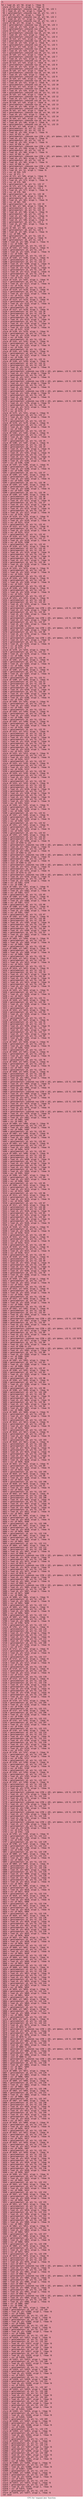 digraph "CFG for 'expand_key' function" {
	label="CFG for 'expand_key' function";

	Node0x214924a0 [shape=record,color="#b70d28ff", style=filled, fillcolor="#b70d2870" fontname="Courier",label="{2:\l|  %3 = load i8, ptr %0, align 1, !tbaa !6\l  store i8 %3, ptr %1, align 1, !tbaa !6\l  %4 = getelementptr inbounds nuw i8, ptr %0, i32 1\l  %5 = load i8, ptr %4, align 1, !tbaa !6\l  %6 = getelementptr inbounds nuw i8, ptr %1, i32 1\l  store i8 %5, ptr %6, align 1, !tbaa !6\l  %7 = getelementptr inbounds nuw i8, ptr %0, i32 2\l  %8 = load i8, ptr %7, align 1, !tbaa !6\l  %9 = getelementptr inbounds nuw i8, ptr %1, i32 2\l  store i8 %8, ptr %9, align 1, !tbaa !6\l  %10 = getelementptr inbounds nuw i8, ptr %0, i32 3\l  %11 = load i8, ptr %10, align 1, !tbaa !6\l  %12 = getelementptr inbounds nuw i8, ptr %1, i32 3\l  store i8 %11, ptr %12, align 1, !tbaa !6\l  %13 = getelementptr inbounds nuw i8, ptr %0, i32 4\l  %14 = load i8, ptr %13, align 1, !tbaa !6\l  %15 = getelementptr inbounds nuw i8, ptr %1, i32 4\l  store i8 %14, ptr %15, align 1, !tbaa !6\l  %16 = getelementptr inbounds nuw i8, ptr %0, i32 5\l  %17 = load i8, ptr %16, align 1, !tbaa !6\l  %18 = getelementptr inbounds nuw i8, ptr %1, i32 5\l  store i8 %17, ptr %18, align 1, !tbaa !6\l  %19 = getelementptr inbounds nuw i8, ptr %0, i32 6\l  %20 = load i8, ptr %19, align 1, !tbaa !6\l  %21 = getelementptr inbounds nuw i8, ptr %1, i32 6\l  store i8 %20, ptr %21, align 1, !tbaa !6\l  %22 = getelementptr inbounds nuw i8, ptr %0, i32 7\l  %23 = load i8, ptr %22, align 1, !tbaa !6\l  %24 = getelementptr inbounds nuw i8, ptr %1, i32 7\l  store i8 %23, ptr %24, align 1, !tbaa !6\l  %25 = getelementptr inbounds nuw i8, ptr %0, i32 8\l  %26 = load i8, ptr %25, align 1, !tbaa !6\l  %27 = getelementptr inbounds nuw i8, ptr %1, i32 8\l  store i8 %26, ptr %27, align 1, !tbaa !6\l  %28 = getelementptr inbounds nuw i8, ptr %0, i32 9\l  %29 = load i8, ptr %28, align 1, !tbaa !6\l  %30 = getelementptr inbounds nuw i8, ptr %1, i32 9\l  store i8 %29, ptr %30, align 1, !tbaa !6\l  %31 = getelementptr inbounds nuw i8, ptr %0, i32 10\l  %32 = load i8, ptr %31, align 1, !tbaa !6\l  %33 = getelementptr inbounds nuw i8, ptr %1, i32 10\l  store i8 %32, ptr %33, align 1, !tbaa !6\l  %34 = getelementptr inbounds nuw i8, ptr %0, i32 11\l  %35 = load i8, ptr %34, align 1, !tbaa !6\l  %36 = getelementptr inbounds nuw i8, ptr %1, i32 11\l  store i8 %35, ptr %36, align 1, !tbaa !6\l  %37 = getelementptr inbounds nuw i8, ptr %0, i32 12\l  %38 = load i8, ptr %37, align 1, !tbaa !6\l  %39 = getelementptr inbounds nuw i8, ptr %1, i32 12\l  store i8 %38, ptr %39, align 1, !tbaa !6\l  %40 = getelementptr inbounds nuw i8, ptr %0, i32 13\l  %41 = load i8, ptr %40, align 1, !tbaa !6\l  %42 = getelementptr inbounds nuw i8, ptr %1, i32 13\l  store i8 %41, ptr %42, align 1, !tbaa !6\l  %43 = getelementptr inbounds nuw i8, ptr %0, i32 14\l  %44 = load i8, ptr %43, align 1, !tbaa !6\l  %45 = getelementptr inbounds nuw i8, ptr %1, i32 14\l  store i8 %44, ptr %45, align 1, !tbaa !6\l  %46 = getelementptr inbounds nuw i8, ptr %0, i32 15\l  %47 = load i8, ptr %46, align 1, !tbaa !6\l  %48 = getelementptr inbounds nuw i8, ptr %1, i32 15\l  store i8 %47, ptr %48, align 1, !tbaa !6\l  %49 = getelementptr i8, ptr %1, i32 16\l  %50 = getelementptr i8, ptr %1, i32 13\l  %51 = load i8, ptr %50, align 1, !tbaa !6\l  %52 = zext i8 %51 to i32\l  %53 = getelementptr inbounds nuw [256 x i8], ptr @sbox, i32 0, i32 %52\l  %54 = load i8, ptr %53, align 1, !tbaa !6\l  %55 = getelementptr i8, ptr %1, i32 12\l  %56 = load i8, ptr %55, align 1, !tbaa !6\l  %57 = zext i8 %56 to i32\l  %58 = getelementptr inbounds nuw [256 x i8], ptr @sbox, i32 0, i32 %57\l  %59 = load i8, ptr %58, align 1, !tbaa !6\l  %60 = getelementptr i8, ptr %1, i32 15\l  %61 = load i8, ptr %60, align 1, !tbaa !6\l  %62 = zext i8 %61 to i32\l  %63 = getelementptr inbounds nuw [256 x i8], ptr @sbox, i32 0, i32 %62\l  %64 = load i8, ptr %63, align 1, !tbaa !6\l  %65 = getelementptr i8, ptr %1, i32 14\l  %66 = load i8, ptr %65, align 1, !tbaa !6\l  %67 = zext i8 %66 to i32\l  %68 = getelementptr inbounds nuw [256 x i8], ptr @sbox, i32 0, i32 %67\l  %69 = load i8, ptr %68, align 1, !tbaa !6\l  %70 = load i8, ptr %1, align 1, !tbaa !6\l  %71 = xor i8 %54, %70\l  %72 = xor i8 %71, 1\l  store i8 %72, ptr %49, align 1, !tbaa !6\l  %73 = getelementptr i8, ptr %1, i32 1\l  %74 = load i8, ptr %73, align 1, !tbaa !6\l  %75 = xor i8 %74, %69\l  %76 = getelementptr i8, ptr %1, i32 17\l  store i8 %75, ptr %76, align 1, !tbaa !6\l  %77 = getelementptr i8, ptr %1, i32 2\l  %78 = load i8, ptr %77, align 1, !tbaa !6\l  %79 = xor i8 %78, %64\l  %80 = getelementptr i8, ptr %1, i32 18\l  store i8 %79, ptr %80, align 1, !tbaa !6\l  %81 = getelementptr i8, ptr %1, i32 3\l  %82 = load i8, ptr %81, align 1, !tbaa !6\l  %83 = xor i8 %82, %59\l  %84 = getelementptr i8, ptr %1, i32 19\l  store i8 %83, ptr %84, align 1, !tbaa !6\l  %85 = getelementptr i8, ptr %1, i32 20\l  %86 = getelementptr i8, ptr %1, i32 18\l  %87 = load i8, ptr %86, align 1, !tbaa !6\l  %88 = getelementptr i8, ptr %1, i32 17\l  %89 = load i8, ptr %88, align 1, !tbaa !6\l  %90 = getelementptr i8, ptr %1, i32 16\l  %91 = load i8, ptr %90, align 1, !tbaa !6\l  %92 = getelementptr i8, ptr %1, i32 4\l  %93 = load i8, ptr %92, align 1, !tbaa !6\l  %94 = xor i8 %93, %91\l  store i8 %94, ptr %85, align 1, !tbaa !6\l  %95 = getelementptr i8, ptr %1, i32 5\l  %96 = load i8, ptr %95, align 1, !tbaa !6\l  %97 = xor i8 %96, %89\l  %98 = getelementptr i8, ptr %1, i32 21\l  store i8 %97, ptr %98, align 1, !tbaa !6\l  %99 = getelementptr i8, ptr %1, i32 6\l  %100 = load i8, ptr %99, align 1, !tbaa !6\l  %101 = xor i8 %100, %87\l  %102 = getelementptr i8, ptr %1, i32 22\l  store i8 %101, ptr %102, align 1, !tbaa !6\l  %103 = getelementptr i8, ptr %1, i32 7\l  %104 = load i8, ptr %103, align 1, !tbaa !6\l  %105 = xor i8 %104, %83\l  %106 = getelementptr i8, ptr %1, i32 23\l  store i8 %105, ptr %106, align 1, !tbaa !6\l  %107 = getelementptr i8, ptr %1, i32 24\l  %108 = getelementptr i8, ptr %1, i32 22\l  %109 = load i8, ptr %108, align 1, !tbaa !6\l  %110 = getelementptr i8, ptr %1, i32 21\l  %111 = load i8, ptr %110, align 1, !tbaa !6\l  %112 = getelementptr i8, ptr %1, i32 20\l  %113 = load i8, ptr %112, align 1, !tbaa !6\l  %114 = getelementptr i8, ptr %1, i32 8\l  %115 = load i8, ptr %114, align 1, !tbaa !6\l  %116 = xor i8 %115, %113\l  store i8 %116, ptr %107, align 1, !tbaa !6\l  %117 = getelementptr i8, ptr %1, i32 9\l  %118 = load i8, ptr %117, align 1, !tbaa !6\l  %119 = xor i8 %118, %111\l  %120 = getelementptr i8, ptr %1, i32 25\l  store i8 %119, ptr %120, align 1, !tbaa !6\l  %121 = getelementptr i8, ptr %1, i32 10\l  %122 = load i8, ptr %121, align 1, !tbaa !6\l  %123 = xor i8 %122, %109\l  %124 = getelementptr i8, ptr %1, i32 26\l  store i8 %123, ptr %124, align 1, !tbaa !6\l  %125 = getelementptr i8, ptr %1, i32 11\l  %126 = load i8, ptr %125, align 1, !tbaa !6\l  %127 = xor i8 %126, %105\l  %128 = getelementptr i8, ptr %1, i32 27\l  store i8 %127, ptr %128, align 1, !tbaa !6\l  %129 = getelementptr i8, ptr %1, i32 28\l  %130 = getelementptr i8, ptr %1, i32 26\l  %131 = load i8, ptr %130, align 1, !tbaa !6\l  %132 = getelementptr i8, ptr %1, i32 25\l  %133 = load i8, ptr %132, align 1, !tbaa !6\l  %134 = getelementptr i8, ptr %1, i32 24\l  %135 = load i8, ptr %134, align 1, !tbaa !6\l  %136 = getelementptr i8, ptr %1, i32 12\l  %137 = load i8, ptr %136, align 1, !tbaa !6\l  %138 = xor i8 %137, %135\l  store i8 %138, ptr %129, align 1, !tbaa !6\l  %139 = getelementptr i8, ptr %1, i32 13\l  %140 = load i8, ptr %139, align 1, !tbaa !6\l  %141 = xor i8 %140, %133\l  %142 = getelementptr i8, ptr %1, i32 29\l  store i8 %141, ptr %142, align 1, !tbaa !6\l  %143 = getelementptr i8, ptr %1, i32 14\l  %144 = load i8, ptr %143, align 1, !tbaa !6\l  %145 = xor i8 %144, %131\l  %146 = getelementptr i8, ptr %1, i32 30\l  store i8 %145, ptr %146, align 1, !tbaa !6\l  %147 = getelementptr i8, ptr %1, i32 15\l  %148 = load i8, ptr %147, align 1, !tbaa !6\l  %149 = xor i8 %148, %127\l  %150 = getelementptr i8, ptr %1, i32 31\l  store i8 %149, ptr %150, align 1, !tbaa !6\l  %151 = getelementptr i8, ptr %1, i32 32\l  %152 = getelementptr i8, ptr %1, i32 29\l  %153 = load i8, ptr %152, align 1, !tbaa !6\l  %154 = zext i8 %153 to i32\l  %155 = getelementptr inbounds nuw [256 x i8], ptr @sbox, i32 0, i32 %154\l  %156 = load i8, ptr %155, align 1, !tbaa !6\l  %157 = getelementptr i8, ptr %1, i32 28\l  %158 = load i8, ptr %157, align 1, !tbaa !6\l  %159 = zext i8 %158 to i32\l  %160 = getelementptr inbounds nuw [256 x i8], ptr @sbox, i32 0, i32 %159\l  %161 = load i8, ptr %160, align 1, !tbaa !6\l  %162 = getelementptr i8, ptr %1, i32 31\l  %163 = load i8, ptr %162, align 1, !tbaa !6\l  %164 = zext i8 %163 to i32\l  %165 = getelementptr inbounds nuw [256 x i8], ptr @sbox, i32 0, i32 %164\l  %166 = load i8, ptr %165, align 1, !tbaa !6\l  %167 = getelementptr i8, ptr %1, i32 30\l  %168 = load i8, ptr %167, align 1, !tbaa !6\l  %169 = zext i8 %168 to i32\l  %170 = getelementptr inbounds nuw [256 x i8], ptr @sbox, i32 0, i32 %169\l  %171 = load i8, ptr %170, align 1, !tbaa !6\l  %172 = getelementptr i8, ptr %1, i32 16\l  %173 = load i8, ptr %172, align 1, !tbaa !6\l  %174 = xor i8 %156, %173\l  %175 = xor i8 %174, 2\l  store i8 %175, ptr %151, align 1, !tbaa !6\l  %176 = getelementptr i8, ptr %1, i32 17\l  %177 = load i8, ptr %176, align 1, !tbaa !6\l  %178 = xor i8 %177, %171\l  %179 = getelementptr i8, ptr %1, i32 33\l  store i8 %178, ptr %179, align 1, !tbaa !6\l  %180 = getelementptr i8, ptr %1, i32 18\l  %181 = load i8, ptr %180, align 1, !tbaa !6\l  %182 = xor i8 %181, %166\l  %183 = getelementptr i8, ptr %1, i32 34\l  store i8 %182, ptr %183, align 1, !tbaa !6\l  %184 = getelementptr i8, ptr %1, i32 19\l  %185 = load i8, ptr %184, align 1, !tbaa !6\l  %186 = xor i8 %185, %161\l  %187 = getelementptr i8, ptr %1, i32 35\l  store i8 %186, ptr %187, align 1, !tbaa !6\l  %188 = getelementptr i8, ptr %1, i32 36\l  %189 = getelementptr i8, ptr %1, i32 34\l  %190 = load i8, ptr %189, align 1, !tbaa !6\l  %191 = getelementptr i8, ptr %1, i32 33\l  %192 = load i8, ptr %191, align 1, !tbaa !6\l  %193 = getelementptr i8, ptr %1, i32 32\l  %194 = load i8, ptr %193, align 1, !tbaa !6\l  %195 = getelementptr i8, ptr %1, i32 20\l  %196 = load i8, ptr %195, align 1, !tbaa !6\l  %197 = xor i8 %196, %194\l  store i8 %197, ptr %188, align 1, !tbaa !6\l  %198 = getelementptr i8, ptr %1, i32 21\l  %199 = load i8, ptr %198, align 1, !tbaa !6\l  %200 = xor i8 %199, %192\l  %201 = getelementptr i8, ptr %1, i32 37\l  store i8 %200, ptr %201, align 1, !tbaa !6\l  %202 = getelementptr i8, ptr %1, i32 22\l  %203 = load i8, ptr %202, align 1, !tbaa !6\l  %204 = xor i8 %203, %190\l  %205 = getelementptr i8, ptr %1, i32 38\l  store i8 %204, ptr %205, align 1, !tbaa !6\l  %206 = getelementptr i8, ptr %1, i32 23\l  %207 = load i8, ptr %206, align 1, !tbaa !6\l  %208 = xor i8 %207, %186\l  %209 = getelementptr i8, ptr %1, i32 39\l  store i8 %208, ptr %209, align 1, !tbaa !6\l  %210 = getelementptr i8, ptr %1, i32 40\l  %211 = getelementptr i8, ptr %1, i32 38\l  %212 = load i8, ptr %211, align 1, !tbaa !6\l  %213 = getelementptr i8, ptr %1, i32 37\l  %214 = load i8, ptr %213, align 1, !tbaa !6\l  %215 = getelementptr i8, ptr %1, i32 36\l  %216 = load i8, ptr %215, align 1, !tbaa !6\l  %217 = getelementptr i8, ptr %1, i32 24\l  %218 = load i8, ptr %217, align 1, !tbaa !6\l  %219 = xor i8 %218, %216\l  store i8 %219, ptr %210, align 1, !tbaa !6\l  %220 = getelementptr i8, ptr %1, i32 25\l  %221 = load i8, ptr %220, align 1, !tbaa !6\l  %222 = xor i8 %221, %214\l  %223 = getelementptr i8, ptr %1, i32 41\l  store i8 %222, ptr %223, align 1, !tbaa !6\l  %224 = getelementptr i8, ptr %1, i32 26\l  %225 = load i8, ptr %224, align 1, !tbaa !6\l  %226 = xor i8 %225, %212\l  %227 = getelementptr i8, ptr %1, i32 42\l  store i8 %226, ptr %227, align 1, !tbaa !6\l  %228 = getelementptr i8, ptr %1, i32 27\l  %229 = load i8, ptr %228, align 1, !tbaa !6\l  %230 = xor i8 %229, %208\l  %231 = getelementptr i8, ptr %1, i32 43\l  store i8 %230, ptr %231, align 1, !tbaa !6\l  %232 = getelementptr i8, ptr %1, i32 44\l  %233 = getelementptr i8, ptr %1, i32 42\l  %234 = load i8, ptr %233, align 1, !tbaa !6\l  %235 = getelementptr i8, ptr %1, i32 41\l  %236 = load i8, ptr %235, align 1, !tbaa !6\l  %237 = getelementptr i8, ptr %1, i32 40\l  %238 = load i8, ptr %237, align 1, !tbaa !6\l  %239 = getelementptr i8, ptr %1, i32 28\l  %240 = load i8, ptr %239, align 1, !tbaa !6\l  %241 = xor i8 %240, %238\l  store i8 %241, ptr %232, align 1, !tbaa !6\l  %242 = getelementptr i8, ptr %1, i32 29\l  %243 = load i8, ptr %242, align 1, !tbaa !6\l  %244 = xor i8 %243, %236\l  %245 = getelementptr i8, ptr %1, i32 45\l  store i8 %244, ptr %245, align 1, !tbaa !6\l  %246 = getelementptr i8, ptr %1, i32 30\l  %247 = load i8, ptr %246, align 1, !tbaa !6\l  %248 = xor i8 %247, %234\l  %249 = getelementptr i8, ptr %1, i32 46\l  store i8 %248, ptr %249, align 1, !tbaa !6\l  %250 = getelementptr i8, ptr %1, i32 31\l  %251 = load i8, ptr %250, align 1, !tbaa !6\l  %252 = xor i8 %251, %230\l  %253 = getelementptr i8, ptr %1, i32 47\l  store i8 %252, ptr %253, align 1, !tbaa !6\l  %254 = getelementptr i8, ptr %1, i32 48\l  %255 = getelementptr i8, ptr %1, i32 45\l  %256 = load i8, ptr %255, align 1, !tbaa !6\l  %257 = zext i8 %256 to i32\l  %258 = getelementptr inbounds nuw [256 x i8], ptr @sbox, i32 0, i32 %257\l  %259 = load i8, ptr %258, align 1, !tbaa !6\l  %260 = getelementptr i8, ptr %1, i32 44\l  %261 = load i8, ptr %260, align 1, !tbaa !6\l  %262 = zext i8 %261 to i32\l  %263 = getelementptr inbounds nuw [256 x i8], ptr @sbox, i32 0, i32 %262\l  %264 = load i8, ptr %263, align 1, !tbaa !6\l  %265 = getelementptr i8, ptr %1, i32 47\l  %266 = load i8, ptr %265, align 1, !tbaa !6\l  %267 = zext i8 %266 to i32\l  %268 = getelementptr inbounds nuw [256 x i8], ptr @sbox, i32 0, i32 %267\l  %269 = load i8, ptr %268, align 1, !tbaa !6\l  %270 = getelementptr i8, ptr %1, i32 46\l  %271 = load i8, ptr %270, align 1, !tbaa !6\l  %272 = zext i8 %271 to i32\l  %273 = getelementptr inbounds nuw [256 x i8], ptr @sbox, i32 0, i32 %272\l  %274 = load i8, ptr %273, align 1, !tbaa !6\l  %275 = getelementptr i8, ptr %1, i32 32\l  %276 = load i8, ptr %275, align 1, !tbaa !6\l  %277 = xor i8 %259, %276\l  %278 = xor i8 %277, 4\l  store i8 %278, ptr %254, align 1, !tbaa !6\l  %279 = getelementptr i8, ptr %1, i32 33\l  %280 = load i8, ptr %279, align 1, !tbaa !6\l  %281 = xor i8 %280, %274\l  %282 = getelementptr i8, ptr %1, i32 49\l  store i8 %281, ptr %282, align 1, !tbaa !6\l  %283 = getelementptr i8, ptr %1, i32 34\l  %284 = load i8, ptr %283, align 1, !tbaa !6\l  %285 = xor i8 %284, %269\l  %286 = getelementptr i8, ptr %1, i32 50\l  store i8 %285, ptr %286, align 1, !tbaa !6\l  %287 = getelementptr i8, ptr %1, i32 35\l  %288 = load i8, ptr %287, align 1, !tbaa !6\l  %289 = xor i8 %288, %264\l  %290 = getelementptr i8, ptr %1, i32 51\l  store i8 %289, ptr %290, align 1, !tbaa !6\l  %291 = getelementptr i8, ptr %1, i32 52\l  %292 = getelementptr i8, ptr %1, i32 50\l  %293 = load i8, ptr %292, align 1, !tbaa !6\l  %294 = getelementptr i8, ptr %1, i32 49\l  %295 = load i8, ptr %294, align 1, !tbaa !6\l  %296 = getelementptr i8, ptr %1, i32 48\l  %297 = load i8, ptr %296, align 1, !tbaa !6\l  %298 = getelementptr i8, ptr %1, i32 36\l  %299 = load i8, ptr %298, align 1, !tbaa !6\l  %300 = xor i8 %299, %297\l  store i8 %300, ptr %291, align 1, !tbaa !6\l  %301 = getelementptr i8, ptr %1, i32 37\l  %302 = load i8, ptr %301, align 1, !tbaa !6\l  %303 = xor i8 %302, %295\l  %304 = getelementptr i8, ptr %1, i32 53\l  store i8 %303, ptr %304, align 1, !tbaa !6\l  %305 = getelementptr i8, ptr %1, i32 38\l  %306 = load i8, ptr %305, align 1, !tbaa !6\l  %307 = xor i8 %306, %293\l  %308 = getelementptr i8, ptr %1, i32 54\l  store i8 %307, ptr %308, align 1, !tbaa !6\l  %309 = getelementptr i8, ptr %1, i32 39\l  %310 = load i8, ptr %309, align 1, !tbaa !6\l  %311 = xor i8 %310, %289\l  %312 = getelementptr i8, ptr %1, i32 55\l  store i8 %311, ptr %312, align 1, !tbaa !6\l  %313 = getelementptr i8, ptr %1, i32 56\l  %314 = getelementptr i8, ptr %1, i32 54\l  %315 = load i8, ptr %314, align 1, !tbaa !6\l  %316 = getelementptr i8, ptr %1, i32 53\l  %317 = load i8, ptr %316, align 1, !tbaa !6\l  %318 = getelementptr i8, ptr %1, i32 52\l  %319 = load i8, ptr %318, align 1, !tbaa !6\l  %320 = getelementptr i8, ptr %1, i32 40\l  %321 = load i8, ptr %320, align 1, !tbaa !6\l  %322 = xor i8 %321, %319\l  store i8 %322, ptr %313, align 1, !tbaa !6\l  %323 = getelementptr i8, ptr %1, i32 41\l  %324 = load i8, ptr %323, align 1, !tbaa !6\l  %325 = xor i8 %324, %317\l  %326 = getelementptr i8, ptr %1, i32 57\l  store i8 %325, ptr %326, align 1, !tbaa !6\l  %327 = getelementptr i8, ptr %1, i32 42\l  %328 = load i8, ptr %327, align 1, !tbaa !6\l  %329 = xor i8 %328, %315\l  %330 = getelementptr i8, ptr %1, i32 58\l  store i8 %329, ptr %330, align 1, !tbaa !6\l  %331 = getelementptr i8, ptr %1, i32 43\l  %332 = load i8, ptr %331, align 1, !tbaa !6\l  %333 = xor i8 %332, %311\l  %334 = getelementptr i8, ptr %1, i32 59\l  store i8 %333, ptr %334, align 1, !tbaa !6\l  %335 = getelementptr i8, ptr %1, i32 60\l  %336 = getelementptr i8, ptr %1, i32 58\l  %337 = load i8, ptr %336, align 1, !tbaa !6\l  %338 = getelementptr i8, ptr %1, i32 57\l  %339 = load i8, ptr %338, align 1, !tbaa !6\l  %340 = getelementptr i8, ptr %1, i32 56\l  %341 = load i8, ptr %340, align 1, !tbaa !6\l  %342 = getelementptr i8, ptr %1, i32 44\l  %343 = load i8, ptr %342, align 1, !tbaa !6\l  %344 = xor i8 %343, %341\l  store i8 %344, ptr %335, align 1, !tbaa !6\l  %345 = getelementptr i8, ptr %1, i32 45\l  %346 = load i8, ptr %345, align 1, !tbaa !6\l  %347 = xor i8 %346, %339\l  %348 = getelementptr i8, ptr %1, i32 61\l  store i8 %347, ptr %348, align 1, !tbaa !6\l  %349 = getelementptr i8, ptr %1, i32 46\l  %350 = load i8, ptr %349, align 1, !tbaa !6\l  %351 = xor i8 %350, %337\l  %352 = getelementptr i8, ptr %1, i32 62\l  store i8 %351, ptr %352, align 1, !tbaa !6\l  %353 = getelementptr i8, ptr %1, i32 47\l  %354 = load i8, ptr %353, align 1, !tbaa !6\l  %355 = xor i8 %354, %333\l  %356 = getelementptr i8, ptr %1, i32 63\l  store i8 %355, ptr %356, align 1, !tbaa !6\l  %357 = getelementptr i8, ptr %1, i32 64\l  %358 = getelementptr i8, ptr %1, i32 61\l  %359 = load i8, ptr %358, align 1, !tbaa !6\l  %360 = zext i8 %359 to i32\l  %361 = getelementptr inbounds nuw [256 x i8], ptr @sbox, i32 0, i32 %360\l  %362 = load i8, ptr %361, align 1, !tbaa !6\l  %363 = getelementptr i8, ptr %1, i32 60\l  %364 = load i8, ptr %363, align 1, !tbaa !6\l  %365 = zext i8 %364 to i32\l  %366 = getelementptr inbounds nuw [256 x i8], ptr @sbox, i32 0, i32 %365\l  %367 = load i8, ptr %366, align 1, !tbaa !6\l  %368 = getelementptr i8, ptr %1, i32 63\l  %369 = load i8, ptr %368, align 1, !tbaa !6\l  %370 = zext i8 %369 to i32\l  %371 = getelementptr inbounds nuw [256 x i8], ptr @sbox, i32 0, i32 %370\l  %372 = load i8, ptr %371, align 1, !tbaa !6\l  %373 = getelementptr i8, ptr %1, i32 62\l  %374 = load i8, ptr %373, align 1, !tbaa !6\l  %375 = zext i8 %374 to i32\l  %376 = getelementptr inbounds nuw [256 x i8], ptr @sbox, i32 0, i32 %375\l  %377 = load i8, ptr %376, align 1, !tbaa !6\l  %378 = getelementptr i8, ptr %1, i32 48\l  %379 = load i8, ptr %378, align 1, !tbaa !6\l  %380 = xor i8 %362, %379\l  %381 = xor i8 %380, 8\l  store i8 %381, ptr %357, align 1, !tbaa !6\l  %382 = getelementptr i8, ptr %1, i32 49\l  %383 = load i8, ptr %382, align 1, !tbaa !6\l  %384 = xor i8 %383, %377\l  %385 = getelementptr i8, ptr %1, i32 65\l  store i8 %384, ptr %385, align 1, !tbaa !6\l  %386 = getelementptr i8, ptr %1, i32 50\l  %387 = load i8, ptr %386, align 1, !tbaa !6\l  %388 = xor i8 %387, %372\l  %389 = getelementptr i8, ptr %1, i32 66\l  store i8 %388, ptr %389, align 1, !tbaa !6\l  %390 = getelementptr i8, ptr %1, i32 51\l  %391 = load i8, ptr %390, align 1, !tbaa !6\l  %392 = xor i8 %391, %367\l  %393 = getelementptr i8, ptr %1, i32 67\l  store i8 %392, ptr %393, align 1, !tbaa !6\l  %394 = getelementptr i8, ptr %1, i32 68\l  %395 = getelementptr i8, ptr %1, i32 66\l  %396 = load i8, ptr %395, align 1, !tbaa !6\l  %397 = getelementptr i8, ptr %1, i32 65\l  %398 = load i8, ptr %397, align 1, !tbaa !6\l  %399 = getelementptr i8, ptr %1, i32 64\l  %400 = load i8, ptr %399, align 1, !tbaa !6\l  %401 = getelementptr i8, ptr %1, i32 52\l  %402 = load i8, ptr %401, align 1, !tbaa !6\l  %403 = xor i8 %402, %400\l  store i8 %403, ptr %394, align 1, !tbaa !6\l  %404 = getelementptr i8, ptr %1, i32 53\l  %405 = load i8, ptr %404, align 1, !tbaa !6\l  %406 = xor i8 %405, %398\l  %407 = getelementptr i8, ptr %1, i32 69\l  store i8 %406, ptr %407, align 1, !tbaa !6\l  %408 = getelementptr i8, ptr %1, i32 54\l  %409 = load i8, ptr %408, align 1, !tbaa !6\l  %410 = xor i8 %409, %396\l  %411 = getelementptr i8, ptr %1, i32 70\l  store i8 %410, ptr %411, align 1, !tbaa !6\l  %412 = getelementptr i8, ptr %1, i32 55\l  %413 = load i8, ptr %412, align 1, !tbaa !6\l  %414 = xor i8 %413, %392\l  %415 = getelementptr i8, ptr %1, i32 71\l  store i8 %414, ptr %415, align 1, !tbaa !6\l  %416 = getelementptr i8, ptr %1, i32 72\l  %417 = getelementptr i8, ptr %1, i32 70\l  %418 = load i8, ptr %417, align 1, !tbaa !6\l  %419 = getelementptr i8, ptr %1, i32 69\l  %420 = load i8, ptr %419, align 1, !tbaa !6\l  %421 = getelementptr i8, ptr %1, i32 68\l  %422 = load i8, ptr %421, align 1, !tbaa !6\l  %423 = getelementptr i8, ptr %1, i32 56\l  %424 = load i8, ptr %423, align 1, !tbaa !6\l  %425 = xor i8 %424, %422\l  store i8 %425, ptr %416, align 1, !tbaa !6\l  %426 = getelementptr i8, ptr %1, i32 57\l  %427 = load i8, ptr %426, align 1, !tbaa !6\l  %428 = xor i8 %427, %420\l  %429 = getelementptr i8, ptr %1, i32 73\l  store i8 %428, ptr %429, align 1, !tbaa !6\l  %430 = getelementptr i8, ptr %1, i32 58\l  %431 = load i8, ptr %430, align 1, !tbaa !6\l  %432 = xor i8 %431, %418\l  %433 = getelementptr i8, ptr %1, i32 74\l  store i8 %432, ptr %433, align 1, !tbaa !6\l  %434 = getelementptr i8, ptr %1, i32 59\l  %435 = load i8, ptr %434, align 1, !tbaa !6\l  %436 = xor i8 %435, %414\l  %437 = getelementptr i8, ptr %1, i32 75\l  store i8 %436, ptr %437, align 1, !tbaa !6\l  %438 = getelementptr i8, ptr %1, i32 76\l  %439 = getelementptr i8, ptr %1, i32 74\l  %440 = load i8, ptr %439, align 1, !tbaa !6\l  %441 = getelementptr i8, ptr %1, i32 73\l  %442 = load i8, ptr %441, align 1, !tbaa !6\l  %443 = getelementptr i8, ptr %1, i32 72\l  %444 = load i8, ptr %443, align 1, !tbaa !6\l  %445 = getelementptr i8, ptr %1, i32 60\l  %446 = load i8, ptr %445, align 1, !tbaa !6\l  %447 = xor i8 %446, %444\l  store i8 %447, ptr %438, align 1, !tbaa !6\l  %448 = getelementptr i8, ptr %1, i32 61\l  %449 = load i8, ptr %448, align 1, !tbaa !6\l  %450 = xor i8 %449, %442\l  %451 = getelementptr i8, ptr %1, i32 77\l  store i8 %450, ptr %451, align 1, !tbaa !6\l  %452 = getelementptr i8, ptr %1, i32 62\l  %453 = load i8, ptr %452, align 1, !tbaa !6\l  %454 = xor i8 %453, %440\l  %455 = getelementptr i8, ptr %1, i32 78\l  store i8 %454, ptr %455, align 1, !tbaa !6\l  %456 = getelementptr i8, ptr %1, i32 63\l  %457 = load i8, ptr %456, align 1, !tbaa !6\l  %458 = xor i8 %457, %436\l  %459 = getelementptr i8, ptr %1, i32 79\l  store i8 %458, ptr %459, align 1, !tbaa !6\l  %460 = getelementptr i8, ptr %1, i32 80\l  %461 = getelementptr i8, ptr %1, i32 77\l  %462 = load i8, ptr %461, align 1, !tbaa !6\l  %463 = zext i8 %462 to i32\l  %464 = getelementptr inbounds nuw [256 x i8], ptr @sbox, i32 0, i32 %463\l  %465 = load i8, ptr %464, align 1, !tbaa !6\l  %466 = getelementptr i8, ptr %1, i32 76\l  %467 = load i8, ptr %466, align 1, !tbaa !6\l  %468 = zext i8 %467 to i32\l  %469 = getelementptr inbounds nuw [256 x i8], ptr @sbox, i32 0, i32 %468\l  %470 = load i8, ptr %469, align 1, !tbaa !6\l  %471 = getelementptr i8, ptr %1, i32 79\l  %472 = load i8, ptr %471, align 1, !tbaa !6\l  %473 = zext i8 %472 to i32\l  %474 = getelementptr inbounds nuw [256 x i8], ptr @sbox, i32 0, i32 %473\l  %475 = load i8, ptr %474, align 1, !tbaa !6\l  %476 = getelementptr i8, ptr %1, i32 78\l  %477 = load i8, ptr %476, align 1, !tbaa !6\l  %478 = zext i8 %477 to i32\l  %479 = getelementptr inbounds nuw [256 x i8], ptr @sbox, i32 0, i32 %478\l  %480 = load i8, ptr %479, align 1, !tbaa !6\l  %481 = getelementptr i8, ptr %1, i32 64\l  %482 = load i8, ptr %481, align 1, !tbaa !6\l  %483 = xor i8 %465, %482\l  %484 = xor i8 %483, 16\l  store i8 %484, ptr %460, align 1, !tbaa !6\l  %485 = getelementptr i8, ptr %1, i32 65\l  %486 = load i8, ptr %485, align 1, !tbaa !6\l  %487 = xor i8 %486, %480\l  %488 = getelementptr i8, ptr %1, i32 81\l  store i8 %487, ptr %488, align 1, !tbaa !6\l  %489 = getelementptr i8, ptr %1, i32 66\l  %490 = load i8, ptr %489, align 1, !tbaa !6\l  %491 = xor i8 %490, %475\l  %492 = getelementptr i8, ptr %1, i32 82\l  store i8 %491, ptr %492, align 1, !tbaa !6\l  %493 = getelementptr i8, ptr %1, i32 67\l  %494 = load i8, ptr %493, align 1, !tbaa !6\l  %495 = xor i8 %494, %470\l  %496 = getelementptr i8, ptr %1, i32 83\l  store i8 %495, ptr %496, align 1, !tbaa !6\l  %497 = getelementptr i8, ptr %1, i32 84\l  %498 = getelementptr i8, ptr %1, i32 82\l  %499 = load i8, ptr %498, align 1, !tbaa !6\l  %500 = getelementptr i8, ptr %1, i32 81\l  %501 = load i8, ptr %500, align 1, !tbaa !6\l  %502 = getelementptr i8, ptr %1, i32 80\l  %503 = load i8, ptr %502, align 1, !tbaa !6\l  %504 = getelementptr i8, ptr %1, i32 68\l  %505 = load i8, ptr %504, align 1, !tbaa !6\l  %506 = xor i8 %505, %503\l  store i8 %506, ptr %497, align 1, !tbaa !6\l  %507 = getelementptr i8, ptr %1, i32 69\l  %508 = load i8, ptr %507, align 1, !tbaa !6\l  %509 = xor i8 %508, %501\l  %510 = getelementptr i8, ptr %1, i32 85\l  store i8 %509, ptr %510, align 1, !tbaa !6\l  %511 = getelementptr i8, ptr %1, i32 70\l  %512 = load i8, ptr %511, align 1, !tbaa !6\l  %513 = xor i8 %512, %499\l  %514 = getelementptr i8, ptr %1, i32 86\l  store i8 %513, ptr %514, align 1, !tbaa !6\l  %515 = getelementptr i8, ptr %1, i32 71\l  %516 = load i8, ptr %515, align 1, !tbaa !6\l  %517 = xor i8 %516, %495\l  %518 = getelementptr i8, ptr %1, i32 87\l  store i8 %517, ptr %518, align 1, !tbaa !6\l  %519 = getelementptr i8, ptr %1, i32 88\l  %520 = getelementptr i8, ptr %1, i32 86\l  %521 = load i8, ptr %520, align 1, !tbaa !6\l  %522 = getelementptr i8, ptr %1, i32 85\l  %523 = load i8, ptr %522, align 1, !tbaa !6\l  %524 = getelementptr i8, ptr %1, i32 84\l  %525 = load i8, ptr %524, align 1, !tbaa !6\l  %526 = getelementptr i8, ptr %1, i32 72\l  %527 = load i8, ptr %526, align 1, !tbaa !6\l  %528 = xor i8 %527, %525\l  store i8 %528, ptr %519, align 1, !tbaa !6\l  %529 = getelementptr i8, ptr %1, i32 73\l  %530 = load i8, ptr %529, align 1, !tbaa !6\l  %531 = xor i8 %530, %523\l  %532 = getelementptr i8, ptr %1, i32 89\l  store i8 %531, ptr %532, align 1, !tbaa !6\l  %533 = getelementptr i8, ptr %1, i32 74\l  %534 = load i8, ptr %533, align 1, !tbaa !6\l  %535 = xor i8 %534, %521\l  %536 = getelementptr i8, ptr %1, i32 90\l  store i8 %535, ptr %536, align 1, !tbaa !6\l  %537 = getelementptr i8, ptr %1, i32 75\l  %538 = load i8, ptr %537, align 1, !tbaa !6\l  %539 = xor i8 %538, %517\l  %540 = getelementptr i8, ptr %1, i32 91\l  store i8 %539, ptr %540, align 1, !tbaa !6\l  %541 = getelementptr i8, ptr %1, i32 92\l  %542 = getelementptr i8, ptr %1, i32 90\l  %543 = load i8, ptr %542, align 1, !tbaa !6\l  %544 = getelementptr i8, ptr %1, i32 89\l  %545 = load i8, ptr %544, align 1, !tbaa !6\l  %546 = getelementptr i8, ptr %1, i32 88\l  %547 = load i8, ptr %546, align 1, !tbaa !6\l  %548 = getelementptr i8, ptr %1, i32 76\l  %549 = load i8, ptr %548, align 1, !tbaa !6\l  %550 = xor i8 %549, %547\l  store i8 %550, ptr %541, align 1, !tbaa !6\l  %551 = getelementptr i8, ptr %1, i32 77\l  %552 = load i8, ptr %551, align 1, !tbaa !6\l  %553 = xor i8 %552, %545\l  %554 = getelementptr i8, ptr %1, i32 93\l  store i8 %553, ptr %554, align 1, !tbaa !6\l  %555 = getelementptr i8, ptr %1, i32 78\l  %556 = load i8, ptr %555, align 1, !tbaa !6\l  %557 = xor i8 %556, %543\l  %558 = getelementptr i8, ptr %1, i32 94\l  store i8 %557, ptr %558, align 1, !tbaa !6\l  %559 = getelementptr i8, ptr %1, i32 79\l  %560 = load i8, ptr %559, align 1, !tbaa !6\l  %561 = xor i8 %560, %539\l  %562 = getelementptr i8, ptr %1, i32 95\l  store i8 %561, ptr %562, align 1, !tbaa !6\l  %563 = getelementptr i8, ptr %1, i32 96\l  %564 = getelementptr i8, ptr %1, i32 93\l  %565 = load i8, ptr %564, align 1, !tbaa !6\l  %566 = zext i8 %565 to i32\l  %567 = getelementptr inbounds nuw [256 x i8], ptr @sbox, i32 0, i32 %566\l  %568 = load i8, ptr %567, align 1, !tbaa !6\l  %569 = getelementptr i8, ptr %1, i32 92\l  %570 = load i8, ptr %569, align 1, !tbaa !6\l  %571 = zext i8 %570 to i32\l  %572 = getelementptr inbounds nuw [256 x i8], ptr @sbox, i32 0, i32 %571\l  %573 = load i8, ptr %572, align 1, !tbaa !6\l  %574 = getelementptr i8, ptr %1, i32 95\l  %575 = load i8, ptr %574, align 1, !tbaa !6\l  %576 = zext i8 %575 to i32\l  %577 = getelementptr inbounds nuw [256 x i8], ptr @sbox, i32 0, i32 %576\l  %578 = load i8, ptr %577, align 1, !tbaa !6\l  %579 = getelementptr i8, ptr %1, i32 94\l  %580 = load i8, ptr %579, align 1, !tbaa !6\l  %581 = zext i8 %580 to i32\l  %582 = getelementptr inbounds nuw [256 x i8], ptr @sbox, i32 0, i32 %581\l  %583 = load i8, ptr %582, align 1, !tbaa !6\l  %584 = getelementptr i8, ptr %1, i32 80\l  %585 = load i8, ptr %584, align 1, !tbaa !6\l  %586 = xor i8 %568, %585\l  %587 = xor i8 %586, 32\l  store i8 %587, ptr %563, align 1, !tbaa !6\l  %588 = getelementptr i8, ptr %1, i32 81\l  %589 = load i8, ptr %588, align 1, !tbaa !6\l  %590 = xor i8 %589, %583\l  %591 = getelementptr i8, ptr %1, i32 97\l  store i8 %590, ptr %591, align 1, !tbaa !6\l  %592 = getelementptr i8, ptr %1, i32 82\l  %593 = load i8, ptr %592, align 1, !tbaa !6\l  %594 = xor i8 %593, %578\l  %595 = getelementptr i8, ptr %1, i32 98\l  store i8 %594, ptr %595, align 1, !tbaa !6\l  %596 = getelementptr i8, ptr %1, i32 83\l  %597 = load i8, ptr %596, align 1, !tbaa !6\l  %598 = xor i8 %597, %573\l  %599 = getelementptr i8, ptr %1, i32 99\l  store i8 %598, ptr %599, align 1, !tbaa !6\l  %600 = getelementptr i8, ptr %1, i32 100\l  %601 = getelementptr i8, ptr %1, i32 98\l  %602 = load i8, ptr %601, align 1, !tbaa !6\l  %603 = getelementptr i8, ptr %1, i32 97\l  %604 = load i8, ptr %603, align 1, !tbaa !6\l  %605 = getelementptr i8, ptr %1, i32 96\l  %606 = load i8, ptr %605, align 1, !tbaa !6\l  %607 = getelementptr i8, ptr %1, i32 84\l  %608 = load i8, ptr %607, align 1, !tbaa !6\l  %609 = xor i8 %608, %606\l  store i8 %609, ptr %600, align 1, !tbaa !6\l  %610 = getelementptr i8, ptr %1, i32 85\l  %611 = load i8, ptr %610, align 1, !tbaa !6\l  %612 = xor i8 %611, %604\l  %613 = getelementptr i8, ptr %1, i32 101\l  store i8 %612, ptr %613, align 1, !tbaa !6\l  %614 = getelementptr i8, ptr %1, i32 86\l  %615 = load i8, ptr %614, align 1, !tbaa !6\l  %616 = xor i8 %615, %602\l  %617 = getelementptr i8, ptr %1, i32 102\l  store i8 %616, ptr %617, align 1, !tbaa !6\l  %618 = getelementptr i8, ptr %1, i32 87\l  %619 = load i8, ptr %618, align 1, !tbaa !6\l  %620 = xor i8 %619, %598\l  %621 = getelementptr i8, ptr %1, i32 103\l  store i8 %620, ptr %621, align 1, !tbaa !6\l  %622 = getelementptr i8, ptr %1, i32 104\l  %623 = getelementptr i8, ptr %1, i32 102\l  %624 = load i8, ptr %623, align 1, !tbaa !6\l  %625 = getelementptr i8, ptr %1, i32 101\l  %626 = load i8, ptr %625, align 1, !tbaa !6\l  %627 = getelementptr i8, ptr %1, i32 100\l  %628 = load i8, ptr %627, align 1, !tbaa !6\l  %629 = getelementptr i8, ptr %1, i32 88\l  %630 = load i8, ptr %629, align 1, !tbaa !6\l  %631 = xor i8 %630, %628\l  store i8 %631, ptr %622, align 1, !tbaa !6\l  %632 = getelementptr i8, ptr %1, i32 89\l  %633 = load i8, ptr %632, align 1, !tbaa !6\l  %634 = xor i8 %633, %626\l  %635 = getelementptr i8, ptr %1, i32 105\l  store i8 %634, ptr %635, align 1, !tbaa !6\l  %636 = getelementptr i8, ptr %1, i32 90\l  %637 = load i8, ptr %636, align 1, !tbaa !6\l  %638 = xor i8 %637, %624\l  %639 = getelementptr i8, ptr %1, i32 106\l  store i8 %638, ptr %639, align 1, !tbaa !6\l  %640 = getelementptr i8, ptr %1, i32 91\l  %641 = load i8, ptr %640, align 1, !tbaa !6\l  %642 = xor i8 %641, %620\l  %643 = getelementptr i8, ptr %1, i32 107\l  store i8 %642, ptr %643, align 1, !tbaa !6\l  %644 = getelementptr i8, ptr %1, i32 108\l  %645 = getelementptr i8, ptr %1, i32 106\l  %646 = load i8, ptr %645, align 1, !tbaa !6\l  %647 = getelementptr i8, ptr %1, i32 105\l  %648 = load i8, ptr %647, align 1, !tbaa !6\l  %649 = getelementptr i8, ptr %1, i32 104\l  %650 = load i8, ptr %649, align 1, !tbaa !6\l  %651 = getelementptr i8, ptr %1, i32 92\l  %652 = load i8, ptr %651, align 1, !tbaa !6\l  %653 = xor i8 %652, %650\l  store i8 %653, ptr %644, align 1, !tbaa !6\l  %654 = getelementptr i8, ptr %1, i32 93\l  %655 = load i8, ptr %654, align 1, !tbaa !6\l  %656 = xor i8 %655, %648\l  %657 = getelementptr i8, ptr %1, i32 109\l  store i8 %656, ptr %657, align 1, !tbaa !6\l  %658 = getelementptr i8, ptr %1, i32 94\l  %659 = load i8, ptr %658, align 1, !tbaa !6\l  %660 = xor i8 %659, %646\l  %661 = getelementptr i8, ptr %1, i32 110\l  store i8 %660, ptr %661, align 1, !tbaa !6\l  %662 = getelementptr i8, ptr %1, i32 95\l  %663 = load i8, ptr %662, align 1, !tbaa !6\l  %664 = xor i8 %663, %642\l  %665 = getelementptr i8, ptr %1, i32 111\l  store i8 %664, ptr %665, align 1, !tbaa !6\l  %666 = getelementptr i8, ptr %1, i32 112\l  %667 = getelementptr i8, ptr %1, i32 109\l  %668 = load i8, ptr %667, align 1, !tbaa !6\l  %669 = zext i8 %668 to i32\l  %670 = getelementptr inbounds nuw [256 x i8], ptr @sbox, i32 0, i32 %669\l  %671 = load i8, ptr %670, align 1, !tbaa !6\l  %672 = getelementptr i8, ptr %1, i32 108\l  %673 = load i8, ptr %672, align 1, !tbaa !6\l  %674 = zext i8 %673 to i32\l  %675 = getelementptr inbounds nuw [256 x i8], ptr @sbox, i32 0, i32 %674\l  %676 = load i8, ptr %675, align 1, !tbaa !6\l  %677 = getelementptr i8, ptr %1, i32 111\l  %678 = load i8, ptr %677, align 1, !tbaa !6\l  %679 = zext i8 %678 to i32\l  %680 = getelementptr inbounds nuw [256 x i8], ptr @sbox, i32 0, i32 %679\l  %681 = load i8, ptr %680, align 1, !tbaa !6\l  %682 = getelementptr i8, ptr %1, i32 110\l  %683 = load i8, ptr %682, align 1, !tbaa !6\l  %684 = zext i8 %683 to i32\l  %685 = getelementptr inbounds nuw [256 x i8], ptr @sbox, i32 0, i32 %684\l  %686 = load i8, ptr %685, align 1, !tbaa !6\l  %687 = getelementptr i8, ptr %1, i32 96\l  %688 = load i8, ptr %687, align 1, !tbaa !6\l  %689 = xor i8 %671, %688\l  %690 = xor i8 %689, 64\l  store i8 %690, ptr %666, align 1, !tbaa !6\l  %691 = getelementptr i8, ptr %1, i32 97\l  %692 = load i8, ptr %691, align 1, !tbaa !6\l  %693 = xor i8 %692, %686\l  %694 = getelementptr i8, ptr %1, i32 113\l  store i8 %693, ptr %694, align 1, !tbaa !6\l  %695 = getelementptr i8, ptr %1, i32 98\l  %696 = load i8, ptr %695, align 1, !tbaa !6\l  %697 = xor i8 %696, %681\l  %698 = getelementptr i8, ptr %1, i32 114\l  store i8 %697, ptr %698, align 1, !tbaa !6\l  %699 = getelementptr i8, ptr %1, i32 99\l  %700 = load i8, ptr %699, align 1, !tbaa !6\l  %701 = xor i8 %700, %676\l  %702 = getelementptr i8, ptr %1, i32 115\l  store i8 %701, ptr %702, align 1, !tbaa !6\l  %703 = getelementptr i8, ptr %1, i32 116\l  %704 = getelementptr i8, ptr %1, i32 114\l  %705 = load i8, ptr %704, align 1, !tbaa !6\l  %706 = getelementptr i8, ptr %1, i32 113\l  %707 = load i8, ptr %706, align 1, !tbaa !6\l  %708 = getelementptr i8, ptr %1, i32 112\l  %709 = load i8, ptr %708, align 1, !tbaa !6\l  %710 = getelementptr i8, ptr %1, i32 100\l  %711 = load i8, ptr %710, align 1, !tbaa !6\l  %712 = xor i8 %711, %709\l  store i8 %712, ptr %703, align 1, !tbaa !6\l  %713 = getelementptr i8, ptr %1, i32 101\l  %714 = load i8, ptr %713, align 1, !tbaa !6\l  %715 = xor i8 %714, %707\l  %716 = getelementptr i8, ptr %1, i32 117\l  store i8 %715, ptr %716, align 1, !tbaa !6\l  %717 = getelementptr i8, ptr %1, i32 102\l  %718 = load i8, ptr %717, align 1, !tbaa !6\l  %719 = xor i8 %718, %705\l  %720 = getelementptr i8, ptr %1, i32 118\l  store i8 %719, ptr %720, align 1, !tbaa !6\l  %721 = getelementptr i8, ptr %1, i32 103\l  %722 = load i8, ptr %721, align 1, !tbaa !6\l  %723 = xor i8 %722, %701\l  %724 = getelementptr i8, ptr %1, i32 119\l  store i8 %723, ptr %724, align 1, !tbaa !6\l  %725 = getelementptr i8, ptr %1, i32 120\l  %726 = getelementptr i8, ptr %1, i32 118\l  %727 = load i8, ptr %726, align 1, !tbaa !6\l  %728 = getelementptr i8, ptr %1, i32 117\l  %729 = load i8, ptr %728, align 1, !tbaa !6\l  %730 = getelementptr i8, ptr %1, i32 116\l  %731 = load i8, ptr %730, align 1, !tbaa !6\l  %732 = getelementptr i8, ptr %1, i32 104\l  %733 = load i8, ptr %732, align 1, !tbaa !6\l  %734 = xor i8 %733, %731\l  store i8 %734, ptr %725, align 1, !tbaa !6\l  %735 = getelementptr i8, ptr %1, i32 105\l  %736 = load i8, ptr %735, align 1, !tbaa !6\l  %737 = xor i8 %736, %729\l  %738 = getelementptr i8, ptr %1, i32 121\l  store i8 %737, ptr %738, align 1, !tbaa !6\l  %739 = getelementptr i8, ptr %1, i32 106\l  %740 = load i8, ptr %739, align 1, !tbaa !6\l  %741 = xor i8 %740, %727\l  %742 = getelementptr i8, ptr %1, i32 122\l  store i8 %741, ptr %742, align 1, !tbaa !6\l  %743 = getelementptr i8, ptr %1, i32 107\l  %744 = load i8, ptr %743, align 1, !tbaa !6\l  %745 = xor i8 %744, %723\l  %746 = getelementptr i8, ptr %1, i32 123\l  store i8 %745, ptr %746, align 1, !tbaa !6\l  %747 = getelementptr i8, ptr %1, i32 124\l  %748 = getelementptr i8, ptr %1, i32 122\l  %749 = load i8, ptr %748, align 1, !tbaa !6\l  %750 = getelementptr i8, ptr %1, i32 121\l  %751 = load i8, ptr %750, align 1, !tbaa !6\l  %752 = getelementptr i8, ptr %1, i32 120\l  %753 = load i8, ptr %752, align 1, !tbaa !6\l  %754 = getelementptr i8, ptr %1, i32 108\l  %755 = load i8, ptr %754, align 1, !tbaa !6\l  %756 = xor i8 %755, %753\l  store i8 %756, ptr %747, align 1, !tbaa !6\l  %757 = getelementptr i8, ptr %1, i32 109\l  %758 = load i8, ptr %757, align 1, !tbaa !6\l  %759 = xor i8 %758, %751\l  %760 = getelementptr i8, ptr %1, i32 125\l  store i8 %759, ptr %760, align 1, !tbaa !6\l  %761 = getelementptr i8, ptr %1, i32 110\l  %762 = load i8, ptr %761, align 1, !tbaa !6\l  %763 = xor i8 %762, %749\l  %764 = getelementptr i8, ptr %1, i32 126\l  store i8 %763, ptr %764, align 1, !tbaa !6\l  %765 = getelementptr i8, ptr %1, i32 111\l  %766 = load i8, ptr %765, align 1, !tbaa !6\l  %767 = xor i8 %766, %745\l  %768 = getelementptr i8, ptr %1, i32 127\l  store i8 %767, ptr %768, align 1, !tbaa !6\l  %769 = getelementptr i8, ptr %1, i32 128\l  %770 = getelementptr i8, ptr %1, i32 125\l  %771 = load i8, ptr %770, align 1, !tbaa !6\l  %772 = zext i8 %771 to i32\l  %773 = getelementptr inbounds nuw [256 x i8], ptr @sbox, i32 0, i32 %772\l  %774 = load i8, ptr %773, align 1, !tbaa !6\l  %775 = getelementptr i8, ptr %1, i32 124\l  %776 = load i8, ptr %775, align 1, !tbaa !6\l  %777 = zext i8 %776 to i32\l  %778 = getelementptr inbounds nuw [256 x i8], ptr @sbox, i32 0, i32 %777\l  %779 = load i8, ptr %778, align 1, !tbaa !6\l  %780 = getelementptr i8, ptr %1, i32 127\l  %781 = load i8, ptr %780, align 1, !tbaa !6\l  %782 = zext i8 %781 to i32\l  %783 = getelementptr inbounds nuw [256 x i8], ptr @sbox, i32 0, i32 %782\l  %784 = load i8, ptr %783, align 1, !tbaa !6\l  %785 = getelementptr i8, ptr %1, i32 126\l  %786 = load i8, ptr %785, align 1, !tbaa !6\l  %787 = zext i8 %786 to i32\l  %788 = getelementptr inbounds nuw [256 x i8], ptr @sbox, i32 0, i32 %787\l  %789 = load i8, ptr %788, align 1, !tbaa !6\l  %790 = getelementptr i8, ptr %1, i32 112\l  %791 = load i8, ptr %790, align 1, !tbaa !6\l  %792 = xor i8 %774, %791\l  %793 = xor i8 %792, -128\l  store i8 %793, ptr %769, align 1, !tbaa !6\l  %794 = getelementptr i8, ptr %1, i32 113\l  %795 = load i8, ptr %794, align 1, !tbaa !6\l  %796 = xor i8 %795, %789\l  %797 = getelementptr i8, ptr %1, i32 129\l  store i8 %796, ptr %797, align 1, !tbaa !6\l  %798 = getelementptr i8, ptr %1, i32 114\l  %799 = load i8, ptr %798, align 1, !tbaa !6\l  %800 = xor i8 %799, %784\l  %801 = getelementptr i8, ptr %1, i32 130\l  store i8 %800, ptr %801, align 1, !tbaa !6\l  %802 = getelementptr i8, ptr %1, i32 115\l  %803 = load i8, ptr %802, align 1, !tbaa !6\l  %804 = xor i8 %803, %779\l  %805 = getelementptr i8, ptr %1, i32 131\l  store i8 %804, ptr %805, align 1, !tbaa !6\l  %806 = getelementptr i8, ptr %1, i32 132\l  %807 = getelementptr i8, ptr %1, i32 130\l  %808 = load i8, ptr %807, align 1, !tbaa !6\l  %809 = getelementptr i8, ptr %1, i32 129\l  %810 = load i8, ptr %809, align 1, !tbaa !6\l  %811 = getelementptr i8, ptr %1, i32 128\l  %812 = load i8, ptr %811, align 1, !tbaa !6\l  %813 = getelementptr i8, ptr %1, i32 116\l  %814 = load i8, ptr %813, align 1, !tbaa !6\l  %815 = xor i8 %814, %812\l  store i8 %815, ptr %806, align 1, !tbaa !6\l  %816 = getelementptr i8, ptr %1, i32 117\l  %817 = load i8, ptr %816, align 1, !tbaa !6\l  %818 = xor i8 %817, %810\l  %819 = getelementptr i8, ptr %1, i32 133\l  store i8 %818, ptr %819, align 1, !tbaa !6\l  %820 = getelementptr i8, ptr %1, i32 118\l  %821 = load i8, ptr %820, align 1, !tbaa !6\l  %822 = xor i8 %821, %808\l  %823 = getelementptr i8, ptr %1, i32 134\l  store i8 %822, ptr %823, align 1, !tbaa !6\l  %824 = getelementptr i8, ptr %1, i32 119\l  %825 = load i8, ptr %824, align 1, !tbaa !6\l  %826 = xor i8 %825, %804\l  %827 = getelementptr i8, ptr %1, i32 135\l  store i8 %826, ptr %827, align 1, !tbaa !6\l  %828 = getelementptr i8, ptr %1, i32 136\l  %829 = getelementptr i8, ptr %1, i32 134\l  %830 = load i8, ptr %829, align 1, !tbaa !6\l  %831 = getelementptr i8, ptr %1, i32 133\l  %832 = load i8, ptr %831, align 1, !tbaa !6\l  %833 = getelementptr i8, ptr %1, i32 132\l  %834 = load i8, ptr %833, align 1, !tbaa !6\l  %835 = getelementptr i8, ptr %1, i32 120\l  %836 = load i8, ptr %835, align 1, !tbaa !6\l  %837 = xor i8 %836, %834\l  store i8 %837, ptr %828, align 1, !tbaa !6\l  %838 = getelementptr i8, ptr %1, i32 121\l  %839 = load i8, ptr %838, align 1, !tbaa !6\l  %840 = xor i8 %839, %832\l  %841 = getelementptr i8, ptr %1, i32 137\l  store i8 %840, ptr %841, align 1, !tbaa !6\l  %842 = getelementptr i8, ptr %1, i32 122\l  %843 = load i8, ptr %842, align 1, !tbaa !6\l  %844 = xor i8 %843, %830\l  %845 = getelementptr i8, ptr %1, i32 138\l  store i8 %844, ptr %845, align 1, !tbaa !6\l  %846 = getelementptr i8, ptr %1, i32 123\l  %847 = load i8, ptr %846, align 1, !tbaa !6\l  %848 = xor i8 %847, %826\l  %849 = getelementptr i8, ptr %1, i32 139\l  store i8 %848, ptr %849, align 1, !tbaa !6\l  %850 = getelementptr i8, ptr %1, i32 140\l  %851 = getelementptr i8, ptr %1, i32 138\l  %852 = load i8, ptr %851, align 1, !tbaa !6\l  %853 = getelementptr i8, ptr %1, i32 137\l  %854 = load i8, ptr %853, align 1, !tbaa !6\l  %855 = getelementptr i8, ptr %1, i32 136\l  %856 = load i8, ptr %855, align 1, !tbaa !6\l  %857 = getelementptr i8, ptr %1, i32 124\l  %858 = load i8, ptr %857, align 1, !tbaa !6\l  %859 = xor i8 %858, %856\l  store i8 %859, ptr %850, align 1, !tbaa !6\l  %860 = getelementptr i8, ptr %1, i32 125\l  %861 = load i8, ptr %860, align 1, !tbaa !6\l  %862 = xor i8 %861, %854\l  %863 = getelementptr i8, ptr %1, i32 141\l  store i8 %862, ptr %863, align 1, !tbaa !6\l  %864 = getelementptr i8, ptr %1, i32 126\l  %865 = load i8, ptr %864, align 1, !tbaa !6\l  %866 = xor i8 %865, %852\l  %867 = getelementptr i8, ptr %1, i32 142\l  store i8 %866, ptr %867, align 1, !tbaa !6\l  %868 = getelementptr i8, ptr %1, i32 127\l  %869 = load i8, ptr %868, align 1, !tbaa !6\l  %870 = xor i8 %869, %848\l  %871 = getelementptr i8, ptr %1, i32 143\l  store i8 %870, ptr %871, align 1, !tbaa !6\l  %872 = getelementptr i8, ptr %1, i32 144\l  %873 = getelementptr i8, ptr %1, i32 141\l  %874 = load i8, ptr %873, align 1, !tbaa !6\l  %875 = zext i8 %874 to i32\l  %876 = getelementptr inbounds nuw [256 x i8], ptr @sbox, i32 0, i32 %875\l  %877 = load i8, ptr %876, align 1, !tbaa !6\l  %878 = getelementptr i8, ptr %1, i32 140\l  %879 = load i8, ptr %878, align 1, !tbaa !6\l  %880 = zext i8 %879 to i32\l  %881 = getelementptr inbounds nuw [256 x i8], ptr @sbox, i32 0, i32 %880\l  %882 = load i8, ptr %881, align 1, !tbaa !6\l  %883 = getelementptr i8, ptr %1, i32 143\l  %884 = load i8, ptr %883, align 1, !tbaa !6\l  %885 = zext i8 %884 to i32\l  %886 = getelementptr inbounds nuw [256 x i8], ptr @sbox, i32 0, i32 %885\l  %887 = load i8, ptr %886, align 1, !tbaa !6\l  %888 = getelementptr i8, ptr %1, i32 142\l  %889 = load i8, ptr %888, align 1, !tbaa !6\l  %890 = zext i8 %889 to i32\l  %891 = getelementptr inbounds nuw [256 x i8], ptr @sbox, i32 0, i32 %890\l  %892 = load i8, ptr %891, align 1, !tbaa !6\l  %893 = getelementptr i8, ptr %1, i32 128\l  %894 = load i8, ptr %893, align 1, !tbaa !6\l  %895 = xor i8 %877, %894\l  %896 = xor i8 %895, 27\l  store i8 %896, ptr %872, align 1, !tbaa !6\l  %897 = getelementptr i8, ptr %1, i32 129\l  %898 = load i8, ptr %897, align 1, !tbaa !6\l  %899 = xor i8 %898, %892\l  %900 = getelementptr i8, ptr %1, i32 145\l  store i8 %899, ptr %900, align 1, !tbaa !6\l  %901 = getelementptr i8, ptr %1, i32 130\l  %902 = load i8, ptr %901, align 1, !tbaa !6\l  %903 = xor i8 %902, %887\l  %904 = getelementptr i8, ptr %1, i32 146\l  store i8 %903, ptr %904, align 1, !tbaa !6\l  %905 = getelementptr i8, ptr %1, i32 131\l  %906 = load i8, ptr %905, align 1, !tbaa !6\l  %907 = xor i8 %906, %882\l  %908 = getelementptr i8, ptr %1, i32 147\l  store i8 %907, ptr %908, align 1, !tbaa !6\l  %909 = getelementptr i8, ptr %1, i32 148\l  %910 = getelementptr i8, ptr %1, i32 146\l  %911 = load i8, ptr %910, align 1, !tbaa !6\l  %912 = getelementptr i8, ptr %1, i32 145\l  %913 = load i8, ptr %912, align 1, !tbaa !6\l  %914 = getelementptr i8, ptr %1, i32 144\l  %915 = load i8, ptr %914, align 1, !tbaa !6\l  %916 = getelementptr i8, ptr %1, i32 132\l  %917 = load i8, ptr %916, align 1, !tbaa !6\l  %918 = xor i8 %917, %915\l  store i8 %918, ptr %909, align 1, !tbaa !6\l  %919 = getelementptr i8, ptr %1, i32 133\l  %920 = load i8, ptr %919, align 1, !tbaa !6\l  %921 = xor i8 %920, %913\l  %922 = getelementptr i8, ptr %1, i32 149\l  store i8 %921, ptr %922, align 1, !tbaa !6\l  %923 = getelementptr i8, ptr %1, i32 134\l  %924 = load i8, ptr %923, align 1, !tbaa !6\l  %925 = xor i8 %924, %911\l  %926 = getelementptr i8, ptr %1, i32 150\l  store i8 %925, ptr %926, align 1, !tbaa !6\l  %927 = getelementptr i8, ptr %1, i32 135\l  %928 = load i8, ptr %927, align 1, !tbaa !6\l  %929 = xor i8 %928, %907\l  %930 = getelementptr i8, ptr %1, i32 151\l  store i8 %929, ptr %930, align 1, !tbaa !6\l  %931 = getelementptr i8, ptr %1, i32 152\l  %932 = getelementptr i8, ptr %1, i32 150\l  %933 = load i8, ptr %932, align 1, !tbaa !6\l  %934 = getelementptr i8, ptr %1, i32 149\l  %935 = load i8, ptr %934, align 1, !tbaa !6\l  %936 = getelementptr i8, ptr %1, i32 148\l  %937 = load i8, ptr %936, align 1, !tbaa !6\l  %938 = getelementptr i8, ptr %1, i32 136\l  %939 = load i8, ptr %938, align 1, !tbaa !6\l  %940 = xor i8 %939, %937\l  store i8 %940, ptr %931, align 1, !tbaa !6\l  %941 = getelementptr i8, ptr %1, i32 137\l  %942 = load i8, ptr %941, align 1, !tbaa !6\l  %943 = xor i8 %942, %935\l  %944 = getelementptr i8, ptr %1, i32 153\l  store i8 %943, ptr %944, align 1, !tbaa !6\l  %945 = getelementptr i8, ptr %1, i32 138\l  %946 = load i8, ptr %945, align 1, !tbaa !6\l  %947 = xor i8 %946, %933\l  %948 = getelementptr i8, ptr %1, i32 154\l  store i8 %947, ptr %948, align 1, !tbaa !6\l  %949 = getelementptr i8, ptr %1, i32 139\l  %950 = load i8, ptr %949, align 1, !tbaa !6\l  %951 = xor i8 %950, %929\l  %952 = getelementptr i8, ptr %1, i32 155\l  store i8 %951, ptr %952, align 1, !tbaa !6\l  %953 = getelementptr i8, ptr %1, i32 156\l  %954 = getelementptr i8, ptr %1, i32 154\l  %955 = load i8, ptr %954, align 1, !tbaa !6\l  %956 = getelementptr i8, ptr %1, i32 153\l  %957 = load i8, ptr %956, align 1, !tbaa !6\l  %958 = getelementptr i8, ptr %1, i32 152\l  %959 = load i8, ptr %958, align 1, !tbaa !6\l  %960 = getelementptr i8, ptr %1, i32 140\l  %961 = load i8, ptr %960, align 1, !tbaa !6\l  %962 = xor i8 %961, %959\l  store i8 %962, ptr %953, align 1, !tbaa !6\l  %963 = getelementptr i8, ptr %1, i32 141\l  %964 = load i8, ptr %963, align 1, !tbaa !6\l  %965 = xor i8 %964, %957\l  %966 = getelementptr i8, ptr %1, i32 157\l  store i8 %965, ptr %966, align 1, !tbaa !6\l  %967 = getelementptr i8, ptr %1, i32 142\l  %968 = load i8, ptr %967, align 1, !tbaa !6\l  %969 = xor i8 %968, %955\l  %970 = getelementptr i8, ptr %1, i32 158\l  store i8 %969, ptr %970, align 1, !tbaa !6\l  %971 = getelementptr i8, ptr %1, i32 143\l  %972 = load i8, ptr %971, align 1, !tbaa !6\l  %973 = xor i8 %972, %951\l  %974 = getelementptr i8, ptr %1, i32 159\l  store i8 %973, ptr %974, align 1, !tbaa !6\l  %975 = getelementptr i8, ptr %1, i32 160\l  %976 = getelementptr i8, ptr %1, i32 157\l  %977 = load i8, ptr %976, align 1, !tbaa !6\l  %978 = zext i8 %977 to i32\l  %979 = getelementptr inbounds nuw [256 x i8], ptr @sbox, i32 0, i32 %978\l  %980 = load i8, ptr %979, align 1, !tbaa !6\l  %981 = getelementptr i8, ptr %1, i32 156\l  %982 = load i8, ptr %981, align 1, !tbaa !6\l  %983 = zext i8 %982 to i32\l  %984 = getelementptr inbounds nuw [256 x i8], ptr @sbox, i32 0, i32 %983\l  %985 = load i8, ptr %984, align 1, !tbaa !6\l  %986 = getelementptr i8, ptr %1, i32 159\l  %987 = load i8, ptr %986, align 1, !tbaa !6\l  %988 = zext i8 %987 to i32\l  %989 = getelementptr inbounds nuw [256 x i8], ptr @sbox, i32 0, i32 %988\l  %990 = load i8, ptr %989, align 1, !tbaa !6\l  %991 = getelementptr i8, ptr %1, i32 158\l  %992 = load i8, ptr %991, align 1, !tbaa !6\l  %993 = zext i8 %992 to i32\l  %994 = getelementptr inbounds nuw [256 x i8], ptr @sbox, i32 0, i32 %993\l  %995 = load i8, ptr %994, align 1, !tbaa !6\l  %996 = getelementptr i8, ptr %1, i32 144\l  %997 = load i8, ptr %996, align 1, !tbaa !6\l  %998 = xor i8 %980, %997\l  %999 = xor i8 %998, 54\l  store i8 %999, ptr %975, align 1, !tbaa !6\l  %1000 = getelementptr i8, ptr %1, i32 145\l  %1001 = load i8, ptr %1000, align 1, !tbaa !6\l  %1002 = xor i8 %1001, %995\l  %1003 = getelementptr i8, ptr %1, i32 161\l  store i8 %1002, ptr %1003, align 1, !tbaa !6\l  %1004 = getelementptr i8, ptr %1, i32 146\l  %1005 = load i8, ptr %1004, align 1, !tbaa !6\l  %1006 = xor i8 %1005, %990\l  %1007 = getelementptr i8, ptr %1, i32 162\l  store i8 %1006, ptr %1007, align 1, !tbaa !6\l  %1008 = getelementptr i8, ptr %1, i32 147\l  %1009 = load i8, ptr %1008, align 1, !tbaa !6\l  %1010 = xor i8 %1009, %985\l  %1011 = getelementptr i8, ptr %1, i32 163\l  store i8 %1010, ptr %1011, align 1, !tbaa !6\l  %1012 = getelementptr i8, ptr %1, i32 164\l  %1013 = getelementptr i8, ptr %1, i32 162\l  %1014 = load i8, ptr %1013, align 1, !tbaa !6\l  %1015 = getelementptr i8, ptr %1, i32 161\l  %1016 = load i8, ptr %1015, align 1, !tbaa !6\l  %1017 = getelementptr i8, ptr %1, i32 160\l  %1018 = load i8, ptr %1017, align 1, !tbaa !6\l  %1019 = getelementptr i8, ptr %1, i32 148\l  %1020 = load i8, ptr %1019, align 1, !tbaa !6\l  %1021 = xor i8 %1020, %1018\l  store i8 %1021, ptr %1012, align 1, !tbaa !6\l  %1022 = getelementptr i8, ptr %1, i32 149\l  %1023 = load i8, ptr %1022, align 1, !tbaa !6\l  %1024 = xor i8 %1023, %1016\l  %1025 = getelementptr i8, ptr %1, i32 165\l  store i8 %1024, ptr %1025, align 1, !tbaa !6\l  %1026 = getelementptr i8, ptr %1, i32 150\l  %1027 = load i8, ptr %1026, align 1, !tbaa !6\l  %1028 = xor i8 %1027, %1014\l  %1029 = getelementptr i8, ptr %1, i32 166\l  store i8 %1028, ptr %1029, align 1, !tbaa !6\l  %1030 = getelementptr i8, ptr %1, i32 151\l  %1031 = load i8, ptr %1030, align 1, !tbaa !6\l  %1032 = xor i8 %1031, %1010\l  %1033 = getelementptr i8, ptr %1, i32 167\l  store i8 %1032, ptr %1033, align 1, !tbaa !6\l  %1034 = getelementptr i8, ptr %1, i32 168\l  %1035 = getelementptr i8, ptr %1, i32 166\l  %1036 = load i8, ptr %1035, align 1, !tbaa !6\l  %1037 = getelementptr i8, ptr %1, i32 165\l  %1038 = load i8, ptr %1037, align 1, !tbaa !6\l  %1039 = getelementptr i8, ptr %1, i32 164\l  %1040 = load i8, ptr %1039, align 1, !tbaa !6\l  %1041 = getelementptr i8, ptr %1, i32 152\l  %1042 = load i8, ptr %1041, align 1, !tbaa !6\l  %1043 = xor i8 %1042, %1040\l  store i8 %1043, ptr %1034, align 1, !tbaa !6\l  %1044 = getelementptr i8, ptr %1, i32 153\l  %1045 = load i8, ptr %1044, align 1, !tbaa !6\l  %1046 = xor i8 %1045, %1038\l  %1047 = getelementptr i8, ptr %1, i32 169\l  store i8 %1046, ptr %1047, align 1, !tbaa !6\l  %1048 = getelementptr i8, ptr %1, i32 154\l  %1049 = load i8, ptr %1048, align 1, !tbaa !6\l  %1050 = xor i8 %1049, %1036\l  %1051 = getelementptr i8, ptr %1, i32 170\l  store i8 %1050, ptr %1051, align 1, !tbaa !6\l  %1052 = getelementptr i8, ptr %1, i32 155\l  %1053 = load i8, ptr %1052, align 1, !tbaa !6\l  %1054 = xor i8 %1053, %1032\l  %1055 = getelementptr i8, ptr %1, i32 171\l  store i8 %1054, ptr %1055, align 1, !tbaa !6\l  %1056 = getelementptr i8, ptr %1, i32 172\l  %1057 = getelementptr i8, ptr %1, i32 170\l  %1058 = load i8, ptr %1057, align 1, !tbaa !6\l  %1059 = getelementptr i8, ptr %1, i32 169\l  %1060 = load i8, ptr %1059, align 1, !tbaa !6\l  %1061 = getelementptr i8, ptr %1, i32 168\l  %1062 = load i8, ptr %1061, align 1, !tbaa !6\l  %1063 = getelementptr i8, ptr %1, i32 156\l  %1064 = load i8, ptr %1063, align 1, !tbaa !6\l  %1065 = xor i8 %1064, %1062\l  store i8 %1065, ptr %1056, align 1, !tbaa !6\l  %1066 = getelementptr i8, ptr %1, i32 157\l  %1067 = load i8, ptr %1066, align 1, !tbaa !6\l  %1068 = xor i8 %1067, %1060\l  %1069 = getelementptr i8, ptr %1, i32 173\l  store i8 %1068, ptr %1069, align 1, !tbaa !6\l  %1070 = getelementptr i8, ptr %1, i32 158\l  %1071 = load i8, ptr %1070, align 1, !tbaa !6\l  %1072 = xor i8 %1071, %1058\l  %1073 = getelementptr i8, ptr %1, i32 174\l  store i8 %1072, ptr %1073, align 1, !tbaa !6\l  %1074 = getelementptr i8, ptr %1, i32 159\l  %1075 = load i8, ptr %1074, align 1, !tbaa !6\l  %1076 = xor i8 %1075, %1054\l  %1077 = getelementptr i8, ptr %1, i32 175\l  store i8 %1076, ptr %1077, align 1, !tbaa !6\l  ret void\l}"];
}
